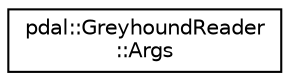 digraph "Graphical Class Hierarchy"
{
  edge [fontname="Helvetica",fontsize="10",labelfontname="Helvetica",labelfontsize="10"];
  node [fontname="Helvetica",fontsize="10",shape=record];
  rankdir="LR";
  Node1 [label="pdal::GreyhoundReader\l::Args",height=0.2,width=0.4,color="black", fillcolor="white", style="filled",URL="$structpdal_1_1GreyhoundReader_1_1Args.html"];
}
